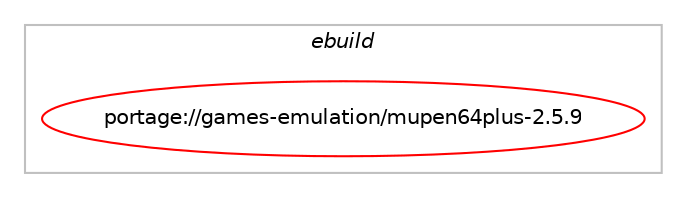 digraph prolog {

# *************
# Graph options
# *************

newrank=true;
concentrate=true;
compound=true;
graph [rankdir=LR,fontname=Helvetica,fontsize=10,ranksep=1.5];#, ranksep=2.5, nodesep=0.2];
edge  [arrowhead=vee];
node  [fontname=Helvetica,fontsize=10];

# **********
# The ebuild
# **********

subgraph cluster_leftcol {
color=gray;
label=<<i>ebuild</i>>;
id [label="portage://games-emulation/mupen64plus-2.5.9", color=red, width=4, href="../games-emulation/mupen64plus-2.5.9.svg"];
}

# ****************
# The dependencies
# ****************

subgraph cluster_midcol {
color=gray;
label=<<i>dependencies</i>>;
subgraph cluster_compile {
fillcolor="#eeeeee";
style=filled;
label=<<i>compile</i>>;
}
subgraph cluster_compileandrun {
fillcolor="#eeeeee";
style=filled;
label=<<i>compile and run</i>>;
}
subgraph cluster_run {
fillcolor="#eeeeee";
style=filled;
label=<<i>run</i>>;
# *** BEGIN UNKNOWN DEPENDENCY TYPE (TODO) ***
# id -> equal(use_conditional_group(positive,audio-sdl,portage://games-emulation/mupen64plus-2.5.9,[package_dependency(portage://games-emulation/mupen64plus-2.5.9,run,no,games-emulation,mupen64plus-audio-sdl,greaterequal,[2.5.9,,,2.5.9],[],[])]))
# *** END UNKNOWN DEPENDENCY TYPE (TODO) ***

# *** BEGIN UNKNOWN DEPENDENCY TYPE (TODO) ***
# id -> equal(use_conditional_group(positive,input-sdl,portage://games-emulation/mupen64plus-2.5.9,[package_dependency(portage://games-emulation/mupen64plus-2.5.9,run,no,games-emulation,mupen64plus-input-sdl,greaterequal,[2.5.9,,,2.5.9],[],[])]))
# *** END UNKNOWN DEPENDENCY TYPE (TODO) ***

# *** BEGIN UNKNOWN DEPENDENCY TYPE (TODO) ***
# id -> equal(use_conditional_group(positive,rsp-hle,portage://games-emulation/mupen64plus-2.5.9,[package_dependency(portage://games-emulation/mupen64plus-2.5.9,run,no,games-emulation,mupen64plus-rsp-hle,greaterequal,[2.5.9,,,2.5.9],[],[])]))
# *** END UNKNOWN DEPENDENCY TYPE (TODO) ***

# *** BEGIN UNKNOWN DEPENDENCY TYPE (TODO) ***
# id -> equal(use_conditional_group(positive,ui-console,portage://games-emulation/mupen64plus-2.5.9,[package_dependency(portage://games-emulation/mupen64plus-2.5.9,run,no,games-emulation,mupen64plus-ui-console,greaterequal,[2.5.9,,,2.5.9],[],[])]))
# *** END UNKNOWN DEPENDENCY TYPE (TODO) ***

# *** BEGIN UNKNOWN DEPENDENCY TYPE (TODO) ***
# id -> equal(use_conditional_group(positive,ui-m64py,portage://games-emulation/mupen64plus-2.5.9,[package_dependency(portage://games-emulation/mupen64plus-2.5.9,run,no,games-emulation,m64py,greaterequal,[0.2.3,,-r1,0.2.3-r1],[],[])]))
# *** END UNKNOWN DEPENDENCY TYPE (TODO) ***

# *** BEGIN UNKNOWN DEPENDENCY TYPE (TODO) ***
# id -> equal(use_conditional_group(positive,video-glide64mk2,portage://games-emulation/mupen64plus-2.5.9,[package_dependency(portage://games-emulation/mupen64plus-2.5.9,run,no,games-emulation,mupen64plus-video-glide64mk2,greaterequal,[2.5.9,,,2.5.9],[],[])]))
# *** END UNKNOWN DEPENDENCY TYPE (TODO) ***

# *** BEGIN UNKNOWN DEPENDENCY TYPE (TODO) ***
# id -> equal(use_conditional_group(positive,video-rice,portage://games-emulation/mupen64plus-2.5.9,[package_dependency(portage://games-emulation/mupen64plus-2.5.9,run,no,games-emulation,mupen64plus-video-rice,greaterequal,[2.5.9,,,2.5.9],[],[])]))
# *** END UNKNOWN DEPENDENCY TYPE (TODO) ***

# *** BEGIN UNKNOWN DEPENDENCY TYPE (TODO) ***
# id -> equal(package_dependency(portage://games-emulation/mupen64plus-2.5.9,run,no,games-emulation,mupen64plus-core,greaterequal,[2.5.9,,,2.5.9],[],[]))
# *** END UNKNOWN DEPENDENCY TYPE (TODO) ***

}
}

# **************
# The candidates
# **************

subgraph cluster_choices {
rank=same;
color=gray;
label=<<i>candidates</i>>;

}

}
